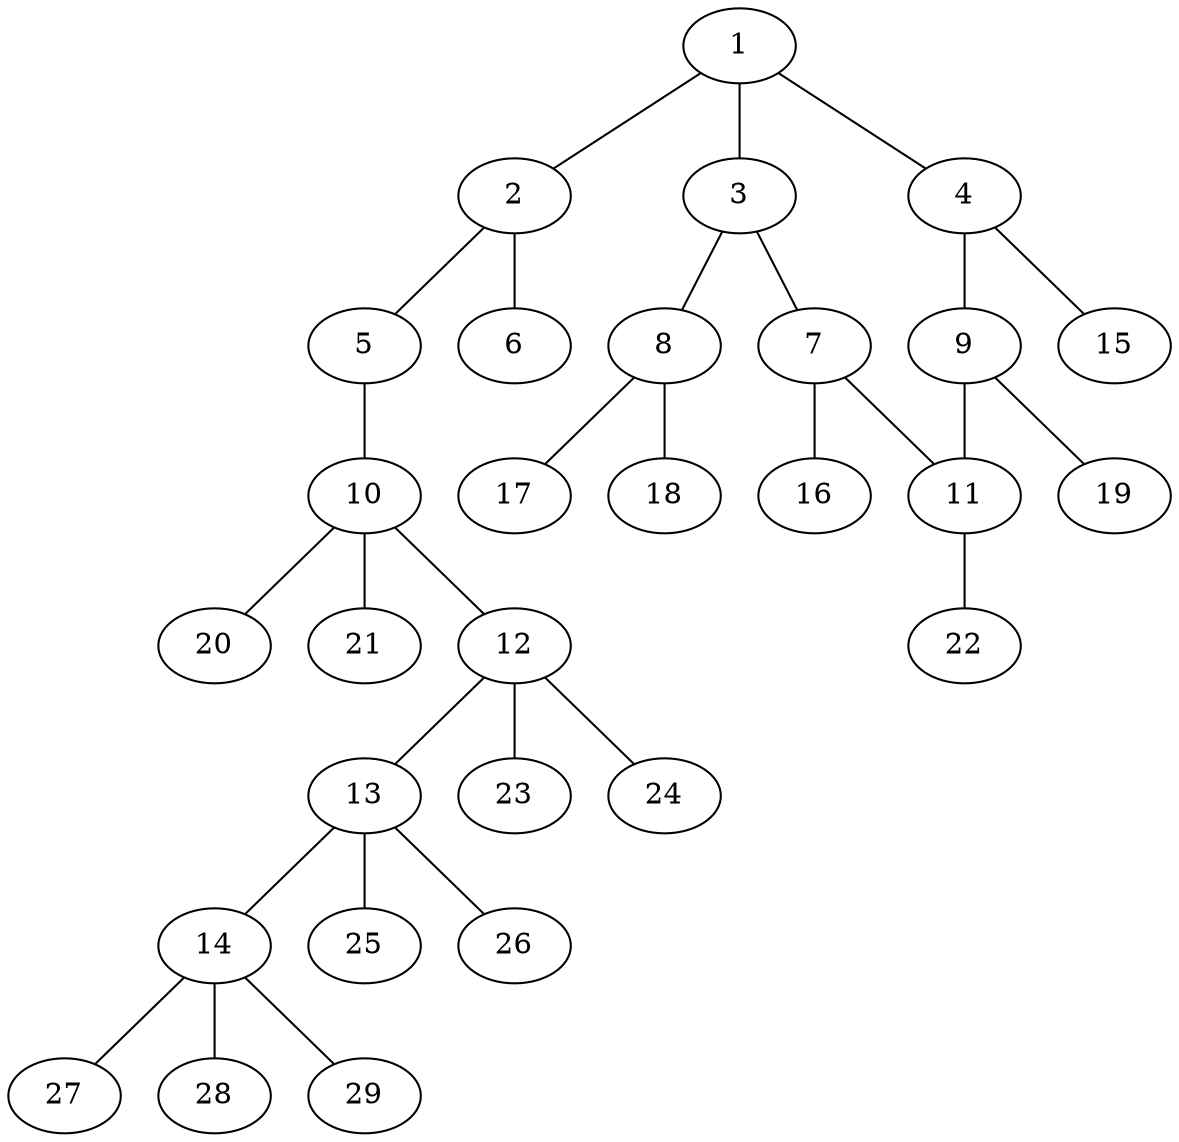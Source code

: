graph molecule_3183 {
	1	 [chem=C];
	2	 [chem=C];
	1 -- 2	 [valence=1];
	3	 [chem=C];
	1 -- 3	 [valence=2];
	4	 [chem=C];
	1 -- 4	 [valence=1];
	5	 [chem=O];
	2 -- 5	 [valence=1];
	6	 [chem=O];
	2 -- 6	 [valence=2];
	7	 [chem=C];
	3 -- 7	 [valence=1];
	8	 [chem=N];
	3 -- 8	 [valence=1];
	9	 [chem=C];
	4 -- 9	 [valence=2];
	15	 [chem=H];
	4 -- 15	 [valence=1];
	10	 [chem=C];
	5 -- 10	 [valence=1];
	11	 [chem=C];
	7 -- 11	 [valence=2];
	16	 [chem=H];
	7 -- 16	 [valence=1];
	17	 [chem=H];
	8 -- 17	 [valence=1];
	18	 [chem=H];
	8 -- 18	 [valence=1];
	9 -- 11	 [valence=1];
	19	 [chem=H];
	9 -- 19	 [valence=1];
	12	 [chem=C];
	10 -- 12	 [valence=1];
	20	 [chem=H];
	10 -- 20	 [valence=1];
	21	 [chem=H];
	10 -- 21	 [valence=1];
	22	 [chem=H];
	11 -- 22	 [valence=1];
	13	 [chem=C];
	12 -- 13	 [valence=1];
	23	 [chem=H];
	12 -- 23	 [valence=1];
	24	 [chem=H];
	12 -- 24	 [valence=1];
	14	 [chem=C];
	13 -- 14	 [valence=1];
	25	 [chem=H];
	13 -- 25	 [valence=1];
	26	 [chem=H];
	13 -- 26	 [valence=1];
	27	 [chem=H];
	14 -- 27	 [valence=1];
	28	 [chem=H];
	14 -- 28	 [valence=1];
	29	 [chem=H];
	14 -- 29	 [valence=1];
}
